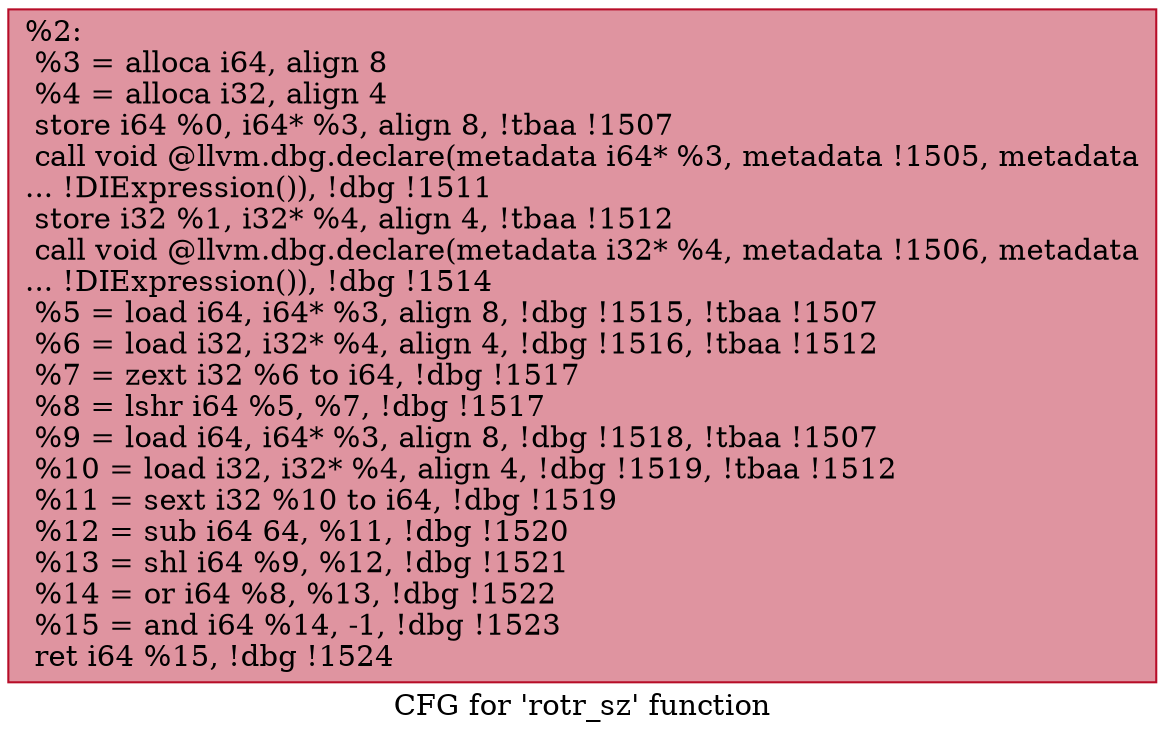 digraph "CFG for 'rotr_sz' function" {
	label="CFG for 'rotr_sz' function";

	Node0x16db940 [shape=record,color="#b70d28ff", style=filled, fillcolor="#b70d2870",label="{%2:\l  %3 = alloca i64, align 8\l  %4 = alloca i32, align 4\l  store i64 %0, i64* %3, align 8, !tbaa !1507\l  call void @llvm.dbg.declare(metadata i64* %3, metadata !1505, metadata\l... !DIExpression()), !dbg !1511\l  store i32 %1, i32* %4, align 4, !tbaa !1512\l  call void @llvm.dbg.declare(metadata i32* %4, metadata !1506, metadata\l... !DIExpression()), !dbg !1514\l  %5 = load i64, i64* %3, align 8, !dbg !1515, !tbaa !1507\l  %6 = load i32, i32* %4, align 4, !dbg !1516, !tbaa !1512\l  %7 = zext i32 %6 to i64, !dbg !1517\l  %8 = lshr i64 %5, %7, !dbg !1517\l  %9 = load i64, i64* %3, align 8, !dbg !1518, !tbaa !1507\l  %10 = load i32, i32* %4, align 4, !dbg !1519, !tbaa !1512\l  %11 = sext i32 %10 to i64, !dbg !1519\l  %12 = sub i64 64, %11, !dbg !1520\l  %13 = shl i64 %9, %12, !dbg !1521\l  %14 = or i64 %8, %13, !dbg !1522\l  %15 = and i64 %14, -1, !dbg !1523\l  ret i64 %15, !dbg !1524\l}"];
}
